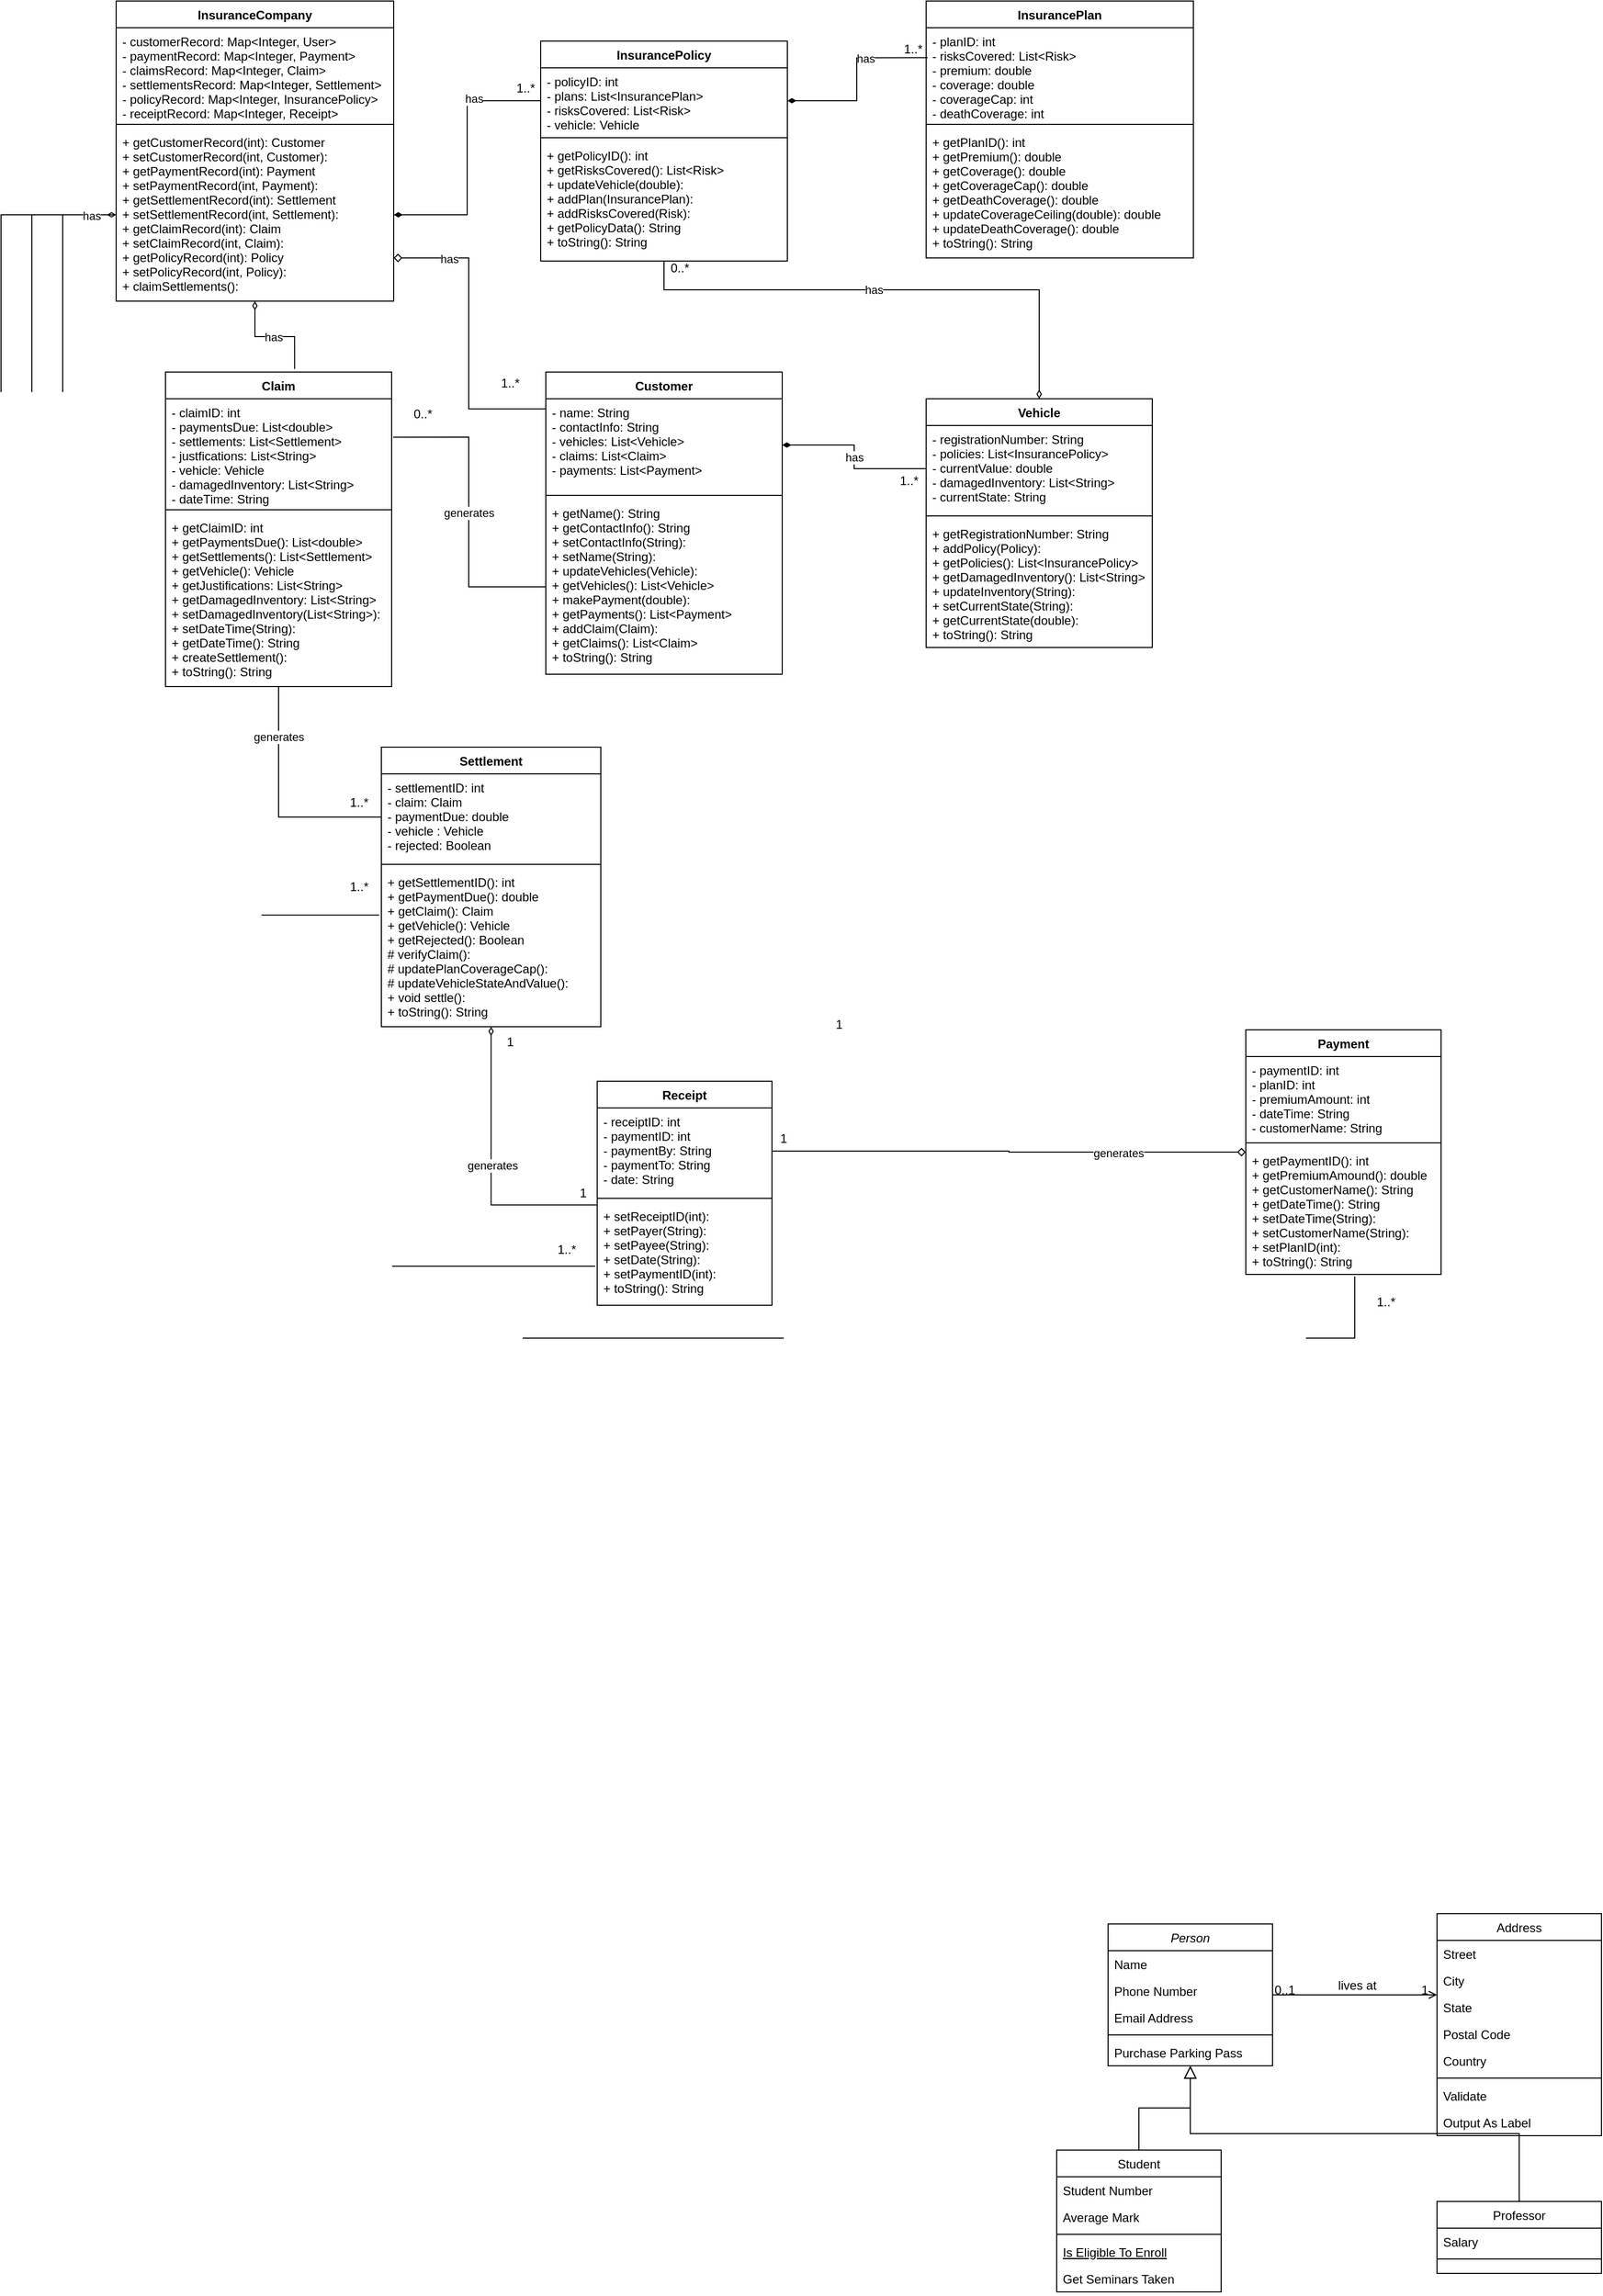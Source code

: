 <mxfile version="20.6.0" type="github">
  <diagram id="C5RBs43oDa-KdzZeNtuy" name="Page-1">
    <mxGraphModel dx="2213" dy="1673" grid="1" gridSize="10" guides="1" tooltips="1" connect="1" arrows="1" fold="1" page="1" pageScale="1" pageWidth="827" pageHeight="1169" math="0" shadow="0">
      <root>
        <mxCell id="WIyWlLk6GJQsqaUBKTNV-0" />
        <mxCell id="WIyWlLk6GJQsqaUBKTNV-1" parent="WIyWlLk6GJQsqaUBKTNV-0" />
        <mxCell id="zkfFHV4jXpPFQw0GAbJ--0" value="Person" style="swimlane;fontStyle=2;align=center;verticalAlign=top;childLayout=stackLayout;horizontal=1;startSize=26;horizontalStack=0;resizeParent=1;resizeLast=0;collapsible=1;marginBottom=0;rounded=0;shadow=0;strokeWidth=1;" parent="WIyWlLk6GJQsqaUBKTNV-1" vertex="1">
          <mxGeometry x="280" y="720" width="160" height="138" as="geometry">
            <mxRectangle x="230" y="140" width="160" height="26" as="alternateBounds" />
          </mxGeometry>
        </mxCell>
        <mxCell id="zkfFHV4jXpPFQw0GAbJ--1" value="Name" style="text;align=left;verticalAlign=top;spacingLeft=4;spacingRight=4;overflow=hidden;rotatable=0;points=[[0,0.5],[1,0.5]];portConstraint=eastwest;" parent="zkfFHV4jXpPFQw0GAbJ--0" vertex="1">
          <mxGeometry y="26" width="160" height="26" as="geometry" />
        </mxCell>
        <mxCell id="zkfFHV4jXpPFQw0GAbJ--2" value="Phone Number" style="text;align=left;verticalAlign=top;spacingLeft=4;spacingRight=4;overflow=hidden;rotatable=0;points=[[0,0.5],[1,0.5]];portConstraint=eastwest;rounded=0;shadow=0;html=0;" parent="zkfFHV4jXpPFQw0GAbJ--0" vertex="1">
          <mxGeometry y="52" width="160" height="26" as="geometry" />
        </mxCell>
        <mxCell id="zkfFHV4jXpPFQw0GAbJ--3" value="Email Address" style="text;align=left;verticalAlign=top;spacingLeft=4;spacingRight=4;overflow=hidden;rotatable=0;points=[[0,0.5],[1,0.5]];portConstraint=eastwest;rounded=0;shadow=0;html=0;" parent="zkfFHV4jXpPFQw0GAbJ--0" vertex="1">
          <mxGeometry y="78" width="160" height="26" as="geometry" />
        </mxCell>
        <mxCell id="zkfFHV4jXpPFQw0GAbJ--4" value="" style="line;html=1;strokeWidth=1;align=left;verticalAlign=middle;spacingTop=-1;spacingLeft=3;spacingRight=3;rotatable=0;labelPosition=right;points=[];portConstraint=eastwest;" parent="zkfFHV4jXpPFQw0GAbJ--0" vertex="1">
          <mxGeometry y="104" width="160" height="8" as="geometry" />
        </mxCell>
        <mxCell id="zkfFHV4jXpPFQw0GAbJ--5" value="Purchase Parking Pass" style="text;align=left;verticalAlign=top;spacingLeft=4;spacingRight=4;overflow=hidden;rotatable=0;points=[[0,0.5],[1,0.5]];portConstraint=eastwest;" parent="zkfFHV4jXpPFQw0GAbJ--0" vertex="1">
          <mxGeometry y="112" width="160" height="26" as="geometry" />
        </mxCell>
        <mxCell id="zkfFHV4jXpPFQw0GAbJ--6" value="Student" style="swimlane;fontStyle=0;align=center;verticalAlign=top;childLayout=stackLayout;horizontal=1;startSize=26;horizontalStack=0;resizeParent=1;resizeLast=0;collapsible=1;marginBottom=0;rounded=0;shadow=0;strokeWidth=1;" parent="WIyWlLk6GJQsqaUBKTNV-1" vertex="1">
          <mxGeometry x="230" y="940" width="160" height="138" as="geometry">
            <mxRectangle x="130" y="380" width="160" height="26" as="alternateBounds" />
          </mxGeometry>
        </mxCell>
        <mxCell id="zkfFHV4jXpPFQw0GAbJ--7" value="Student Number" style="text;align=left;verticalAlign=top;spacingLeft=4;spacingRight=4;overflow=hidden;rotatable=0;points=[[0,0.5],[1,0.5]];portConstraint=eastwest;" parent="zkfFHV4jXpPFQw0GAbJ--6" vertex="1">
          <mxGeometry y="26" width="160" height="26" as="geometry" />
        </mxCell>
        <mxCell id="zkfFHV4jXpPFQw0GAbJ--8" value="Average Mark" style="text;align=left;verticalAlign=top;spacingLeft=4;spacingRight=4;overflow=hidden;rotatable=0;points=[[0,0.5],[1,0.5]];portConstraint=eastwest;rounded=0;shadow=0;html=0;" parent="zkfFHV4jXpPFQw0GAbJ--6" vertex="1">
          <mxGeometry y="52" width="160" height="26" as="geometry" />
        </mxCell>
        <mxCell id="zkfFHV4jXpPFQw0GAbJ--9" value="" style="line;html=1;strokeWidth=1;align=left;verticalAlign=middle;spacingTop=-1;spacingLeft=3;spacingRight=3;rotatable=0;labelPosition=right;points=[];portConstraint=eastwest;" parent="zkfFHV4jXpPFQw0GAbJ--6" vertex="1">
          <mxGeometry y="78" width="160" height="8" as="geometry" />
        </mxCell>
        <mxCell id="zkfFHV4jXpPFQw0GAbJ--10" value="Is Eligible To Enroll" style="text;align=left;verticalAlign=top;spacingLeft=4;spacingRight=4;overflow=hidden;rotatable=0;points=[[0,0.5],[1,0.5]];portConstraint=eastwest;fontStyle=4" parent="zkfFHV4jXpPFQw0GAbJ--6" vertex="1">
          <mxGeometry y="86" width="160" height="26" as="geometry" />
        </mxCell>
        <mxCell id="zkfFHV4jXpPFQw0GAbJ--11" value="Get Seminars Taken" style="text;align=left;verticalAlign=top;spacingLeft=4;spacingRight=4;overflow=hidden;rotatable=0;points=[[0,0.5],[1,0.5]];portConstraint=eastwest;" parent="zkfFHV4jXpPFQw0GAbJ--6" vertex="1">
          <mxGeometry y="112" width="160" height="26" as="geometry" />
        </mxCell>
        <mxCell id="zkfFHV4jXpPFQw0GAbJ--12" value="" style="endArrow=block;endSize=10;endFill=0;shadow=0;strokeWidth=1;rounded=0;edgeStyle=elbowEdgeStyle;elbow=vertical;" parent="WIyWlLk6GJQsqaUBKTNV-1" source="zkfFHV4jXpPFQw0GAbJ--6" target="zkfFHV4jXpPFQw0GAbJ--0" edge="1">
          <mxGeometry width="160" relative="1" as="geometry">
            <mxPoint x="200" y="203" as="sourcePoint" />
            <mxPoint x="200" y="203" as="targetPoint" />
          </mxGeometry>
        </mxCell>
        <mxCell id="zkfFHV4jXpPFQw0GAbJ--13" value="Professor" style="swimlane;fontStyle=0;align=center;verticalAlign=top;childLayout=stackLayout;horizontal=1;startSize=26;horizontalStack=0;resizeParent=1;resizeLast=0;collapsible=1;marginBottom=0;rounded=0;shadow=0;strokeWidth=1;" parent="WIyWlLk6GJQsqaUBKTNV-1" vertex="1">
          <mxGeometry x="600" y="990" width="160" height="70" as="geometry">
            <mxRectangle x="340" y="380" width="170" height="26" as="alternateBounds" />
          </mxGeometry>
        </mxCell>
        <mxCell id="zkfFHV4jXpPFQw0GAbJ--14" value="Salary" style="text;align=left;verticalAlign=top;spacingLeft=4;spacingRight=4;overflow=hidden;rotatable=0;points=[[0,0.5],[1,0.5]];portConstraint=eastwest;" parent="zkfFHV4jXpPFQw0GAbJ--13" vertex="1">
          <mxGeometry y="26" width="160" height="26" as="geometry" />
        </mxCell>
        <mxCell id="zkfFHV4jXpPFQw0GAbJ--15" value="" style="line;html=1;strokeWidth=1;align=left;verticalAlign=middle;spacingTop=-1;spacingLeft=3;spacingRight=3;rotatable=0;labelPosition=right;points=[];portConstraint=eastwest;" parent="zkfFHV4jXpPFQw0GAbJ--13" vertex="1">
          <mxGeometry y="52" width="160" height="8" as="geometry" />
        </mxCell>
        <mxCell id="zkfFHV4jXpPFQw0GAbJ--16" value="" style="endArrow=block;endSize=10;endFill=0;shadow=0;strokeWidth=1;rounded=0;edgeStyle=elbowEdgeStyle;elbow=vertical;" parent="WIyWlLk6GJQsqaUBKTNV-1" source="zkfFHV4jXpPFQw0GAbJ--13" target="zkfFHV4jXpPFQw0GAbJ--0" edge="1">
          <mxGeometry width="160" relative="1" as="geometry">
            <mxPoint x="210" y="373" as="sourcePoint" />
            <mxPoint x="310" y="271" as="targetPoint" />
          </mxGeometry>
        </mxCell>
        <mxCell id="zkfFHV4jXpPFQw0GAbJ--17" value="Address" style="swimlane;fontStyle=0;align=center;verticalAlign=top;childLayout=stackLayout;horizontal=1;startSize=26;horizontalStack=0;resizeParent=1;resizeLast=0;collapsible=1;marginBottom=0;rounded=0;shadow=0;strokeWidth=1;" parent="WIyWlLk6GJQsqaUBKTNV-1" vertex="1">
          <mxGeometry x="600" y="710" width="160" height="216" as="geometry">
            <mxRectangle x="550" y="140" width="160" height="26" as="alternateBounds" />
          </mxGeometry>
        </mxCell>
        <mxCell id="zkfFHV4jXpPFQw0GAbJ--18" value="Street" style="text;align=left;verticalAlign=top;spacingLeft=4;spacingRight=4;overflow=hidden;rotatable=0;points=[[0,0.5],[1,0.5]];portConstraint=eastwest;" parent="zkfFHV4jXpPFQw0GAbJ--17" vertex="1">
          <mxGeometry y="26" width="160" height="26" as="geometry" />
        </mxCell>
        <mxCell id="zkfFHV4jXpPFQw0GAbJ--19" value="City" style="text;align=left;verticalAlign=top;spacingLeft=4;spacingRight=4;overflow=hidden;rotatable=0;points=[[0,0.5],[1,0.5]];portConstraint=eastwest;rounded=0;shadow=0;html=0;" parent="zkfFHV4jXpPFQw0GAbJ--17" vertex="1">
          <mxGeometry y="52" width="160" height="26" as="geometry" />
        </mxCell>
        <mxCell id="zkfFHV4jXpPFQw0GAbJ--20" value="State" style="text;align=left;verticalAlign=top;spacingLeft=4;spacingRight=4;overflow=hidden;rotatable=0;points=[[0,0.5],[1,0.5]];portConstraint=eastwest;rounded=0;shadow=0;html=0;" parent="zkfFHV4jXpPFQw0GAbJ--17" vertex="1">
          <mxGeometry y="78" width="160" height="26" as="geometry" />
        </mxCell>
        <mxCell id="zkfFHV4jXpPFQw0GAbJ--21" value="Postal Code" style="text;align=left;verticalAlign=top;spacingLeft=4;spacingRight=4;overflow=hidden;rotatable=0;points=[[0,0.5],[1,0.5]];portConstraint=eastwest;rounded=0;shadow=0;html=0;" parent="zkfFHV4jXpPFQw0GAbJ--17" vertex="1">
          <mxGeometry y="104" width="160" height="26" as="geometry" />
        </mxCell>
        <mxCell id="zkfFHV4jXpPFQw0GAbJ--22" value="Country" style="text;align=left;verticalAlign=top;spacingLeft=4;spacingRight=4;overflow=hidden;rotatable=0;points=[[0,0.5],[1,0.5]];portConstraint=eastwest;rounded=0;shadow=0;html=0;" parent="zkfFHV4jXpPFQw0GAbJ--17" vertex="1">
          <mxGeometry y="130" width="160" height="26" as="geometry" />
        </mxCell>
        <mxCell id="zkfFHV4jXpPFQw0GAbJ--23" value="" style="line;html=1;strokeWidth=1;align=left;verticalAlign=middle;spacingTop=-1;spacingLeft=3;spacingRight=3;rotatable=0;labelPosition=right;points=[];portConstraint=eastwest;" parent="zkfFHV4jXpPFQw0GAbJ--17" vertex="1">
          <mxGeometry y="156" width="160" height="8" as="geometry" />
        </mxCell>
        <mxCell id="zkfFHV4jXpPFQw0GAbJ--24" value="Validate" style="text;align=left;verticalAlign=top;spacingLeft=4;spacingRight=4;overflow=hidden;rotatable=0;points=[[0,0.5],[1,0.5]];portConstraint=eastwest;" parent="zkfFHV4jXpPFQw0GAbJ--17" vertex="1">
          <mxGeometry y="164" width="160" height="26" as="geometry" />
        </mxCell>
        <mxCell id="zkfFHV4jXpPFQw0GAbJ--25" value="Output As Label" style="text;align=left;verticalAlign=top;spacingLeft=4;spacingRight=4;overflow=hidden;rotatable=0;points=[[0,0.5],[1,0.5]];portConstraint=eastwest;" parent="zkfFHV4jXpPFQw0GAbJ--17" vertex="1">
          <mxGeometry y="190" width="160" height="26" as="geometry" />
        </mxCell>
        <mxCell id="zkfFHV4jXpPFQw0GAbJ--26" value="" style="endArrow=open;shadow=0;strokeWidth=1;rounded=0;endFill=1;edgeStyle=elbowEdgeStyle;elbow=vertical;" parent="WIyWlLk6GJQsqaUBKTNV-1" source="zkfFHV4jXpPFQw0GAbJ--0" target="zkfFHV4jXpPFQw0GAbJ--17" edge="1">
          <mxGeometry x="0.5" y="41" relative="1" as="geometry">
            <mxPoint x="380" y="192" as="sourcePoint" />
            <mxPoint x="540" y="192" as="targetPoint" />
            <mxPoint x="-40" y="32" as="offset" />
          </mxGeometry>
        </mxCell>
        <mxCell id="zkfFHV4jXpPFQw0GAbJ--27" value="0..1" style="resizable=0;align=left;verticalAlign=bottom;labelBackgroundColor=none;fontSize=12;" parent="zkfFHV4jXpPFQw0GAbJ--26" connectable="0" vertex="1">
          <mxGeometry x="-1" relative="1" as="geometry">
            <mxPoint y="4" as="offset" />
          </mxGeometry>
        </mxCell>
        <mxCell id="zkfFHV4jXpPFQw0GAbJ--28" value="1" style="resizable=0;align=right;verticalAlign=bottom;labelBackgroundColor=none;fontSize=12;" parent="zkfFHV4jXpPFQw0GAbJ--26" connectable="0" vertex="1">
          <mxGeometry x="1" relative="1" as="geometry">
            <mxPoint x="-7" y="4" as="offset" />
          </mxGeometry>
        </mxCell>
        <mxCell id="zkfFHV4jXpPFQw0GAbJ--29" value="lives at" style="text;html=1;resizable=0;points=[];;align=center;verticalAlign=middle;labelBackgroundColor=none;rounded=0;shadow=0;strokeWidth=1;fontSize=12;" parent="zkfFHV4jXpPFQw0GAbJ--26" vertex="1" connectable="0">
          <mxGeometry x="0.5" y="49" relative="1" as="geometry">
            <mxPoint x="-38" y="40" as="offset" />
          </mxGeometry>
        </mxCell>
        <mxCell id="xb9jFqV9OKnzRcWdRGj2-71" value="Customer" style="swimlane;fontStyle=1;align=center;verticalAlign=top;childLayout=stackLayout;horizontal=1;startSize=26;horizontalStack=0;resizeParent=1;resizeParentMax=0;resizeLast=0;collapsible=1;marginBottom=0;" vertex="1" parent="WIyWlLk6GJQsqaUBKTNV-1">
          <mxGeometry x="-267" y="-790" width="230" height="294" as="geometry" />
        </mxCell>
        <mxCell id="xb9jFqV9OKnzRcWdRGj2-72" value="- name: String&#xa;- contactInfo: String&#xa;- vehicles: List&lt;Vehicle&gt;&#xa;- claims: List&lt;Claim&gt;&#xa;- payments: List&lt;Payment&gt;" style="text;strokeColor=none;fillColor=none;align=left;verticalAlign=top;spacingLeft=4;spacingRight=4;overflow=hidden;rotatable=0;points=[[0,0.5],[1,0.5]];portConstraint=eastwest;" vertex="1" parent="xb9jFqV9OKnzRcWdRGj2-71">
          <mxGeometry y="26" width="230" height="90" as="geometry" />
        </mxCell>
        <mxCell id="xb9jFqV9OKnzRcWdRGj2-73" value="" style="line;strokeWidth=1;fillColor=none;align=left;verticalAlign=middle;spacingTop=-1;spacingLeft=3;spacingRight=3;rotatable=0;labelPosition=right;points=[];portConstraint=eastwest;strokeColor=inherit;" vertex="1" parent="xb9jFqV9OKnzRcWdRGj2-71">
          <mxGeometry y="116" width="230" height="8" as="geometry" />
        </mxCell>
        <mxCell id="xb9jFqV9OKnzRcWdRGj2-74" value="+ getName(): String&#xa;+ getContactInfo(): String&#xa;+ setContactInfo(String):&#xa;+ setName(String):&#xa;+ updateVehicles(Vehicle): &#xa;+ getVehicles(): List&lt;Vehicle&gt;&#xa;+ makePayment(double):&#xa;+ getPayments(): List&lt;Payment&gt;&#xa;+ addClaim(Claim):&#xa;+ getClaims(): List&lt;Claim&gt; &#xa;+ toString(): String" style="text;strokeColor=none;fillColor=none;align=left;verticalAlign=top;spacingLeft=4;spacingRight=4;overflow=hidden;rotatable=0;points=[[0,0.5],[1,0.5]];portConstraint=eastwest;" vertex="1" parent="xb9jFqV9OKnzRcWdRGj2-71">
          <mxGeometry y="124" width="230" height="170" as="geometry" />
        </mxCell>
        <mxCell id="xb9jFqV9OKnzRcWdRGj2-75" value="Vehicle" style="swimlane;fontStyle=1;align=center;verticalAlign=top;childLayout=stackLayout;horizontal=1;startSize=26;horizontalStack=0;resizeParent=1;resizeParentMax=0;resizeLast=0;collapsible=1;marginBottom=0;" vertex="1" parent="WIyWlLk6GJQsqaUBKTNV-1">
          <mxGeometry x="103" y="-764" width="220" height="242" as="geometry" />
        </mxCell>
        <mxCell id="xb9jFqV9OKnzRcWdRGj2-76" value="- registrationNumber: String&#xa;- policies: List&lt;InsurancePolicy&gt;&#xa;- currentValue: double&#xa;- damagedInventory: List&lt;String&gt;&#xa;- currentState: String" style="text;strokeColor=none;fillColor=none;align=left;verticalAlign=top;spacingLeft=4;spacingRight=4;overflow=hidden;rotatable=0;points=[[0,0.5],[1,0.5]];portConstraint=eastwest;" vertex="1" parent="xb9jFqV9OKnzRcWdRGj2-75">
          <mxGeometry y="26" width="220" height="84" as="geometry" />
        </mxCell>
        <mxCell id="xb9jFqV9OKnzRcWdRGj2-77" value="" style="line;strokeWidth=1;fillColor=none;align=left;verticalAlign=middle;spacingTop=-1;spacingLeft=3;spacingRight=3;rotatable=0;labelPosition=right;points=[];portConstraint=eastwest;strokeColor=inherit;" vertex="1" parent="xb9jFqV9OKnzRcWdRGj2-75">
          <mxGeometry y="110" width="220" height="8" as="geometry" />
        </mxCell>
        <mxCell id="xb9jFqV9OKnzRcWdRGj2-78" value="+ getRegistrationNumber: String&#xa;+ addPolicy(Policy): &#xa;+ getPolicies(): List&lt;InsurancePolicy&gt;&#xa;+ getDamagedInventory(): List&lt;String&gt;&#xa;+ updateInventory(String):&#xa;+ setCurrentState(String):&#xa;+ getCurrentState(double):&#xa;+ toString(): String" style="text;strokeColor=none;fillColor=none;align=left;verticalAlign=top;spacingLeft=4;spacingRight=4;overflow=hidden;rotatable=0;points=[[0,0.5],[1,0.5]];portConstraint=eastwest;" vertex="1" parent="xb9jFqV9OKnzRcWdRGj2-75">
          <mxGeometry y="118" width="220" height="124" as="geometry" />
        </mxCell>
        <mxCell id="xb9jFqV9OKnzRcWdRGj2-79" style="edgeStyle=orthogonalEdgeStyle;rounded=0;orthogonalLoop=1;jettySize=auto;html=1;endArrow=diamondThin;endFill=0;horizontal=0;startArrow=none;startFill=0;" edge="1" parent="WIyWlLk6GJQsqaUBKTNV-1" source="xb9jFqV9OKnzRcWdRGj2-81" target="xb9jFqV9OKnzRcWdRGj2-75">
          <mxGeometry relative="1" as="geometry">
            <Array as="points">
              <mxPoint x="-152" y="-870" />
              <mxPoint x="213" y="-870" />
            </Array>
          </mxGeometry>
        </mxCell>
        <mxCell id="xb9jFqV9OKnzRcWdRGj2-80" value="has" style="edgeLabel;html=1;align=center;verticalAlign=middle;resizable=0;points=[];" vertex="1" connectable="0" parent="xb9jFqV9OKnzRcWdRGj2-79">
          <mxGeometry x="-0.071" relative="1" as="geometry">
            <mxPoint as="offset" />
          </mxGeometry>
        </mxCell>
        <mxCell id="xb9jFqV9OKnzRcWdRGj2-81" value="InsurancePolicy" style="swimlane;fontStyle=1;align=center;verticalAlign=top;childLayout=stackLayout;horizontal=1;startSize=26;horizontalStack=0;resizeParent=1;resizeParentMax=0;resizeLast=0;collapsible=1;marginBottom=0;" vertex="1" parent="WIyWlLk6GJQsqaUBKTNV-1">
          <mxGeometry x="-272" y="-1112" width="240" height="214" as="geometry" />
        </mxCell>
        <mxCell id="xb9jFqV9OKnzRcWdRGj2-82" value="- policyID: int&#xa;- plans: List&lt;InsurancePlan&gt;&#xa;- risksCovered: List&lt;Risk&gt;&#xa;- vehicle: Vehicle" style="text;strokeColor=none;fillColor=none;align=left;verticalAlign=top;spacingLeft=4;spacingRight=4;overflow=hidden;rotatable=0;points=[[0,0.5],[1,0.5]];portConstraint=eastwest;" vertex="1" parent="xb9jFqV9OKnzRcWdRGj2-81">
          <mxGeometry y="26" width="240" height="64" as="geometry" />
        </mxCell>
        <mxCell id="xb9jFqV9OKnzRcWdRGj2-83" value="" style="line;strokeWidth=1;fillColor=none;align=left;verticalAlign=middle;spacingTop=-1;spacingLeft=3;spacingRight=3;rotatable=0;labelPosition=right;points=[];portConstraint=eastwest;strokeColor=inherit;" vertex="1" parent="xb9jFqV9OKnzRcWdRGj2-81">
          <mxGeometry y="90" width="240" height="8" as="geometry" />
        </mxCell>
        <mxCell id="xb9jFqV9OKnzRcWdRGj2-84" value="+ getPolicyID(): int&#xa;+ getRisksCovered(): List&lt;Risk&gt;&#xa;+ updateVehicle(double):&#xa;+ addPlan(InsurancePlan):&#xa;+ addRisksCovered(Risk):&#xa;+ getPolicyData(): String&#xa;+ toString(): String" style="text;strokeColor=none;fillColor=none;align=left;verticalAlign=top;spacingLeft=4;spacingRight=4;overflow=hidden;rotatable=0;points=[[0,0.5],[1,0.5]];portConstraint=eastwest;" vertex="1" parent="xb9jFqV9OKnzRcWdRGj2-81">
          <mxGeometry y="98" width="240" height="116" as="geometry" />
        </mxCell>
        <mxCell id="xb9jFqV9OKnzRcWdRGj2-85" value="Receipt" style="swimlane;fontStyle=1;align=center;verticalAlign=top;childLayout=stackLayout;horizontal=1;startSize=26;horizontalStack=0;resizeParent=1;resizeParentMax=0;resizeLast=0;collapsible=1;marginBottom=0;" vertex="1" parent="WIyWlLk6GJQsqaUBKTNV-1">
          <mxGeometry x="-217" y="-100" width="170" height="218" as="geometry" />
        </mxCell>
        <mxCell id="xb9jFqV9OKnzRcWdRGj2-86" value="- receiptID: int&#xa;- paymentID: int&#xa;- paymentBy: String&#xa;- paymentTo: String&#xa;- date: String" style="text;strokeColor=none;fillColor=none;align=left;verticalAlign=top;spacingLeft=4;spacingRight=4;overflow=hidden;rotatable=0;points=[[0,0.5],[1,0.5]];portConstraint=eastwest;" vertex="1" parent="xb9jFqV9OKnzRcWdRGj2-85">
          <mxGeometry y="26" width="170" height="84" as="geometry" />
        </mxCell>
        <mxCell id="xb9jFqV9OKnzRcWdRGj2-87" value="" style="line;strokeWidth=1;fillColor=none;align=left;verticalAlign=middle;spacingTop=-1;spacingLeft=3;spacingRight=3;rotatable=0;labelPosition=right;points=[];portConstraint=eastwest;strokeColor=inherit;" vertex="1" parent="xb9jFqV9OKnzRcWdRGj2-85">
          <mxGeometry y="110" width="170" height="8" as="geometry" />
        </mxCell>
        <mxCell id="xb9jFqV9OKnzRcWdRGj2-88" value="+ setReceiptID(int):&#xa;+ setPayer(String):&#xa;+ setPayee(String):&#xa;+ setDate(String):&#xa;+ setPaymentID(int):&#xa;+ toString(): String" style="text;strokeColor=none;fillColor=none;align=left;verticalAlign=top;spacingLeft=4;spacingRight=4;overflow=hidden;rotatable=0;points=[[0,0.5],[1,0.5]];portConstraint=eastwest;" vertex="1" parent="xb9jFqV9OKnzRcWdRGj2-85">
          <mxGeometry y="118" width="170" height="100" as="geometry" />
        </mxCell>
        <mxCell id="xb9jFqV9OKnzRcWdRGj2-89" style="edgeStyle=orthogonalEdgeStyle;rounded=0;orthogonalLoop=1;jettySize=auto;html=1;entryX=0;entryY=0.5;entryDx=0;entryDy=0;endArrow=none;endFill=0;" edge="1" parent="WIyWlLk6GJQsqaUBKTNV-1" source="xb9jFqV9OKnzRcWdRGj2-91" target="xb9jFqV9OKnzRcWdRGj2-98">
          <mxGeometry relative="1" as="geometry" />
        </mxCell>
        <mxCell id="xb9jFqV9OKnzRcWdRGj2-90" value="generates" style="edgeLabel;html=1;align=center;verticalAlign=middle;resizable=0;points=[];" vertex="1" connectable="0" parent="xb9jFqV9OKnzRcWdRGj2-89">
          <mxGeometry x="-0.571" relative="1" as="geometry">
            <mxPoint as="offset" />
          </mxGeometry>
        </mxCell>
        <mxCell id="xb9jFqV9OKnzRcWdRGj2-91" value="Claim" style="swimlane;fontStyle=1;align=center;verticalAlign=top;childLayout=stackLayout;horizontal=1;startSize=26;horizontalStack=0;resizeParent=1;resizeParentMax=0;resizeLast=0;collapsible=1;marginBottom=0;" vertex="1" parent="WIyWlLk6GJQsqaUBKTNV-1">
          <mxGeometry x="-637" y="-790" width="220" height="306" as="geometry" />
        </mxCell>
        <mxCell id="xb9jFqV9OKnzRcWdRGj2-92" value="- claimID: int&#xa;- paymentsDue: List&lt;double&gt;&#xa;- settlements: List&lt;Settlement&gt;&#xa;- justfications: List&lt;String&gt;&#xa;- vehicle: Vehicle&#xa;- damagedInventory: List&lt;String&gt;&#xa;- dateTime: String" style="text;strokeColor=none;fillColor=none;align=left;verticalAlign=top;spacingLeft=4;spacingRight=4;overflow=hidden;rotatable=0;points=[[0,0.5],[1,0.5]];portConstraint=eastwest;" vertex="1" parent="xb9jFqV9OKnzRcWdRGj2-91">
          <mxGeometry y="26" width="220" height="104" as="geometry" />
        </mxCell>
        <mxCell id="xb9jFqV9OKnzRcWdRGj2-93" value="" style="line;strokeWidth=1;fillColor=none;align=left;verticalAlign=middle;spacingTop=-1;spacingLeft=3;spacingRight=3;rotatable=0;labelPosition=right;points=[];portConstraint=eastwest;strokeColor=inherit;" vertex="1" parent="xb9jFqV9OKnzRcWdRGj2-91">
          <mxGeometry y="130" width="220" height="8" as="geometry" />
        </mxCell>
        <mxCell id="xb9jFqV9OKnzRcWdRGj2-94" value="+ getClaimID: int&#xa;+ getPaymentsDue(): List&lt;double&gt;&#xa;+ getSettlements(): List&lt;Settlement&gt;&#xa;+ getVehicle(): Vehicle&#xa;+ getJustifications: List&lt;String&gt;&#xa;+ getDamagedInventory: List&lt;String&gt;&#xa;+ setDamagedInventory(List&lt;String&gt;):&#xa;+ setDateTime(String):&#xa;+ getDateTime(): String&#xa;+ createSettlement():&#xa;+ toString(): String" style="text;strokeColor=none;fillColor=none;align=left;verticalAlign=top;spacingLeft=4;spacingRight=4;overflow=hidden;rotatable=0;points=[[0,0.5],[1,0.5]];portConstraint=eastwest;" vertex="1" parent="xb9jFqV9OKnzRcWdRGj2-91">
          <mxGeometry y="138" width="220" height="168" as="geometry" />
        </mxCell>
        <mxCell id="xb9jFqV9OKnzRcWdRGj2-95" style="edgeStyle=orthogonalEdgeStyle;rounded=0;orthogonalLoop=1;jettySize=auto;html=1;entryX=-0.003;entryY=0.024;entryDx=0;entryDy=0;entryPerimeter=0;endArrow=none;endFill=0;startArrow=diamondThin;startFill=0;" edge="1" parent="WIyWlLk6GJQsqaUBKTNV-1" source="xb9jFqV9OKnzRcWdRGj2-97" target="xb9jFqV9OKnzRcWdRGj2-88">
          <mxGeometry relative="1" as="geometry" />
        </mxCell>
        <mxCell id="xb9jFqV9OKnzRcWdRGj2-96" value="generates" style="edgeLabel;html=1;align=center;verticalAlign=middle;resizable=0;points=[];" vertex="1" connectable="0" parent="xb9jFqV9OKnzRcWdRGj2-95">
          <mxGeometry x="-0.027" y="1" relative="1" as="geometry">
            <mxPoint as="offset" />
          </mxGeometry>
        </mxCell>
        <mxCell id="xb9jFqV9OKnzRcWdRGj2-97" value="Settlement" style="swimlane;fontStyle=1;align=center;verticalAlign=top;childLayout=stackLayout;horizontal=1;startSize=26;horizontalStack=0;resizeParent=1;resizeParentMax=0;resizeLast=0;collapsible=1;marginBottom=0;" vertex="1" parent="WIyWlLk6GJQsqaUBKTNV-1">
          <mxGeometry x="-427" y="-425" width="213.5" height="272" as="geometry" />
        </mxCell>
        <mxCell id="xb9jFqV9OKnzRcWdRGj2-98" value="- settlementID: int&#xa;- claim: Claim&#xa;- paymentDue: double&#xa;- vehicle : Vehicle&#xa;- rejected: Boolean" style="text;strokeColor=none;fillColor=none;align=left;verticalAlign=top;spacingLeft=4;spacingRight=4;overflow=hidden;rotatable=0;points=[[0,0.5],[1,0.5]];portConstraint=eastwest;" vertex="1" parent="xb9jFqV9OKnzRcWdRGj2-97">
          <mxGeometry y="26" width="213.5" height="84" as="geometry" />
        </mxCell>
        <mxCell id="xb9jFqV9OKnzRcWdRGj2-99" value="" style="line;strokeWidth=1;fillColor=none;align=left;verticalAlign=middle;spacingTop=-1;spacingLeft=3;spacingRight=3;rotatable=0;labelPosition=right;points=[];portConstraint=eastwest;strokeColor=inherit;" vertex="1" parent="xb9jFqV9OKnzRcWdRGj2-97">
          <mxGeometry y="110" width="213.5" height="8" as="geometry" />
        </mxCell>
        <mxCell id="xb9jFqV9OKnzRcWdRGj2-100" value="+ getSettlementID(): int&#xa;+ getPaymentDue(): double&#xa;+ getClaim(): Claim&#xa;+ getVehicle(): Vehicle&#xa;+ getRejected(): Boolean&#xa;# verifyClaim():&#xa;# updatePlanCoverageCap():&#xa;# updateVehicleStateAndValue():&#xa;+ void settle():&#xa;+ toString(): String" style="text;strokeColor=none;fillColor=none;align=left;verticalAlign=top;spacingLeft=4;spacingRight=4;overflow=hidden;rotatable=0;points=[[0,0.5],[1,0.5]];portConstraint=eastwest;" vertex="1" parent="xb9jFqV9OKnzRcWdRGj2-97">
          <mxGeometry y="118" width="213.5" height="154" as="geometry" />
        </mxCell>
        <mxCell id="xb9jFqV9OKnzRcWdRGj2-101" value="InsurancePlan" style="swimlane;fontStyle=1;align=center;verticalAlign=top;childLayout=stackLayout;horizontal=1;startSize=26;horizontalStack=0;resizeParent=1;resizeParentMax=0;resizeLast=0;collapsible=1;marginBottom=0;" vertex="1" parent="WIyWlLk6GJQsqaUBKTNV-1">
          <mxGeometry x="103" y="-1151" width="260" height="250" as="geometry" />
        </mxCell>
        <mxCell id="xb9jFqV9OKnzRcWdRGj2-102" value="- planID: int&#xa;- risksCovered: List&lt;Risk&gt;&#xa;- premium: double&#xa;- coverage: double&#xa;- coverageCap: int&#xa;- deathCoverage: int" style="text;strokeColor=none;fillColor=none;align=left;verticalAlign=top;spacingLeft=4;spacingRight=4;overflow=hidden;rotatable=0;points=[[0,0.5],[1,0.5]];portConstraint=eastwest;" vertex="1" parent="xb9jFqV9OKnzRcWdRGj2-101">
          <mxGeometry y="26" width="260" height="90" as="geometry" />
        </mxCell>
        <mxCell id="xb9jFqV9OKnzRcWdRGj2-103" value="" style="line;strokeWidth=1;fillColor=none;align=left;verticalAlign=middle;spacingTop=-1;spacingLeft=3;spacingRight=3;rotatable=0;labelPosition=right;points=[];portConstraint=eastwest;strokeColor=inherit;" vertex="1" parent="xb9jFqV9OKnzRcWdRGj2-101">
          <mxGeometry y="116" width="260" height="8" as="geometry" />
        </mxCell>
        <mxCell id="xb9jFqV9OKnzRcWdRGj2-104" value="+ getPlanID(): int&#xa;+ getPremium(): double&#xa;+ getCoverage(): double&#xa;+ getCoverageCap(): double&#xa;+ getDeathCoverage(): double&#xa;+ updateCoverageCeiling(double): double&#xa;+ updateDeathCoverage(): double&#xa;+ toString(): String " style="text;strokeColor=none;fillColor=none;align=left;verticalAlign=top;spacingLeft=4;spacingRight=4;overflow=hidden;rotatable=0;points=[[0,0.5],[1,0.5]];portConstraint=eastwest;" vertex="1" parent="xb9jFqV9OKnzRcWdRGj2-101">
          <mxGeometry y="124" width="260" height="126" as="geometry" />
        </mxCell>
        <mxCell id="xb9jFqV9OKnzRcWdRGj2-105" value="has" style="edgeStyle=orthogonalEdgeStyle;rounded=0;orthogonalLoop=1;jettySize=auto;html=1;entryX=0.571;entryY=-0.01;entryDx=0;entryDy=0;entryPerimeter=0;endArrow=none;endFill=0;startArrow=diamondThin;startFill=0;" edge="1" parent="WIyWlLk6GJQsqaUBKTNV-1" source="xb9jFqV9OKnzRcWdRGj2-106" target="xb9jFqV9OKnzRcWdRGj2-91">
          <mxGeometry relative="1" as="geometry" />
        </mxCell>
        <mxCell id="xb9jFqV9OKnzRcWdRGj2-106" value="InsuranceCompany" style="swimlane;fontStyle=1;align=center;verticalAlign=top;childLayout=stackLayout;horizontal=1;startSize=26;horizontalStack=0;resizeParent=1;resizeParentMax=0;resizeLast=0;collapsible=1;marginBottom=0;" vertex="1" parent="WIyWlLk6GJQsqaUBKTNV-1">
          <mxGeometry x="-685" y="-1151" width="270" height="292" as="geometry" />
        </mxCell>
        <mxCell id="xb9jFqV9OKnzRcWdRGj2-107" value="- customerRecord: Map&lt;Integer, User&gt;&#xa;- paymentRecord: Map&lt;Integer, Payment&gt;&#xa;- claimsRecord: Map&lt;Integer, Claim&gt;&#xa;- settlementsRecord: Map&lt;Integer, Settlement&gt;&#xa;- policyRecord: Map&lt;Integer, InsurancePolicy&gt;&#xa;- receiptRecord: Map&lt;Integer, Receipt&gt;" style="text;strokeColor=none;fillColor=none;align=left;verticalAlign=top;spacingLeft=4;spacingRight=4;overflow=hidden;rotatable=0;points=[[0,0.5],[1,0.5]];portConstraint=eastwest;" vertex="1" parent="xb9jFqV9OKnzRcWdRGj2-106">
          <mxGeometry y="26" width="270" height="90" as="geometry" />
        </mxCell>
        <mxCell id="xb9jFqV9OKnzRcWdRGj2-108" value="" style="line;strokeWidth=1;fillColor=none;align=left;verticalAlign=middle;spacingTop=-1;spacingLeft=3;spacingRight=3;rotatable=0;labelPosition=right;points=[];portConstraint=eastwest;strokeColor=inherit;" vertex="1" parent="xb9jFqV9OKnzRcWdRGj2-106">
          <mxGeometry y="116" width="270" height="8" as="geometry" />
        </mxCell>
        <mxCell id="xb9jFqV9OKnzRcWdRGj2-109" value="+ getCustomerRecord(int): Customer&#xa;+ setCustomerRecord(int, Customer):&#xa;+ getPaymentRecord(int): Payment&#xa;+ setPaymentRecord(int, Payment):&#xa;+ getSettlementRecord(int): Settlement&#xa;+ setSettlementRecord(int, Settlement):&#xa;+ getClaimRecord(int): Claim&#xa;+ setClaimRecord(int, Claim):&#xa;+ getPolicyRecord(int): Policy&#xa;+ setPolicyRecord(int, Policy):&#xa;+ claimSettlements():&#xa;" style="text;strokeColor=none;fillColor=none;align=left;verticalAlign=top;spacingLeft=4;spacingRight=4;overflow=hidden;rotatable=0;points=[[0,0.5],[1,0.5]];portConstraint=eastwest;" vertex="1" parent="xb9jFqV9OKnzRcWdRGj2-106">
          <mxGeometry y="124" width="270" height="168" as="geometry" />
        </mxCell>
        <mxCell id="xb9jFqV9OKnzRcWdRGj2-110" style="edgeStyle=orthogonalEdgeStyle;rounded=0;orthogonalLoop=1;jettySize=auto;html=1;entryX=1;entryY=0.5;entryDx=0;entryDy=0;endArrow=none;endFill=0;startArrow=diamond;startFill=0;" edge="1" parent="WIyWlLk6GJQsqaUBKTNV-1" source="xb9jFqV9OKnzRcWdRGj2-112" target="xb9jFqV9OKnzRcWdRGj2-86">
          <mxGeometry relative="1" as="geometry" />
        </mxCell>
        <mxCell id="xb9jFqV9OKnzRcWdRGj2-111" value="generates" style="edgeLabel;html=1;align=center;verticalAlign=middle;resizable=0;points=[];" vertex="1" connectable="0" parent="xb9jFqV9OKnzRcWdRGj2-110">
          <mxGeometry x="-0.46" y="1" relative="1" as="geometry">
            <mxPoint as="offset" />
          </mxGeometry>
        </mxCell>
        <mxCell id="xb9jFqV9OKnzRcWdRGj2-112" value="Payment" style="swimlane;fontStyle=1;align=center;verticalAlign=top;childLayout=stackLayout;horizontal=1;startSize=26;horizontalStack=0;resizeParent=1;resizeParentMax=0;resizeLast=0;collapsible=1;marginBottom=0;" vertex="1" parent="WIyWlLk6GJQsqaUBKTNV-1">
          <mxGeometry x="414" y="-150" width="190" height="238" as="geometry" />
        </mxCell>
        <mxCell id="xb9jFqV9OKnzRcWdRGj2-113" value="- paymentID: int&#xa;- planID: int&#xa;- premiumAmount: int&#xa;- dateTime: String&#xa;- customerName: String&#xa;" style="text;strokeColor=none;fillColor=none;align=left;verticalAlign=top;spacingLeft=4;spacingRight=4;overflow=hidden;rotatable=0;points=[[0,0.5],[1,0.5]];portConstraint=eastwest;" vertex="1" parent="xb9jFqV9OKnzRcWdRGj2-112">
          <mxGeometry y="26" width="190" height="80" as="geometry" />
        </mxCell>
        <mxCell id="xb9jFqV9OKnzRcWdRGj2-114" value="" style="line;strokeWidth=1;fillColor=none;align=left;verticalAlign=middle;spacingTop=-1;spacingLeft=3;spacingRight=3;rotatable=0;labelPosition=right;points=[];portConstraint=eastwest;strokeColor=inherit;" vertex="1" parent="xb9jFqV9OKnzRcWdRGj2-112">
          <mxGeometry y="106" width="190" height="8" as="geometry" />
        </mxCell>
        <mxCell id="xb9jFqV9OKnzRcWdRGj2-115" value="+ getPaymentID(): int&#xa;+ getPremiumAmound(): double&#xa;+ getCustomerName(): String&#xa;+ getDateTime(): String&#xa;+ setDateTime(String):&#xa;+ setCustomerName(String):&#xa;+ setPlanID(int): &#xa;+ toString(): String" style="text;strokeColor=none;fillColor=none;align=left;verticalAlign=top;spacingLeft=4;spacingRight=4;overflow=hidden;rotatable=0;points=[[0,0.5],[1,0.5]];portConstraint=eastwest;" vertex="1" parent="xb9jFqV9OKnzRcWdRGj2-112">
          <mxGeometry y="114" width="190" height="124" as="geometry" />
        </mxCell>
        <mxCell id="xb9jFqV9OKnzRcWdRGj2-116" value="has" style="edgeStyle=orthogonalEdgeStyle;rounded=0;orthogonalLoop=1;jettySize=auto;html=1;exitX=1;exitY=0.5;exitDx=0;exitDy=0;endArrow=none;endFill=0;startArrow=diamondThin;startFill=1;" edge="1" parent="WIyWlLk6GJQsqaUBKTNV-1" source="xb9jFqV9OKnzRcWdRGj2-72" target="xb9jFqV9OKnzRcWdRGj2-76">
          <mxGeometry relative="1" as="geometry">
            <Array as="points">
              <mxPoint x="33" y="-719" />
              <mxPoint x="33" y="-696" />
            </Array>
          </mxGeometry>
        </mxCell>
        <mxCell id="xb9jFqV9OKnzRcWdRGj2-117" value="generates" style="edgeStyle=orthogonalEdgeStyle;rounded=0;orthogonalLoop=1;jettySize=auto;html=1;entryX=1.007;entryY=0.359;entryDx=0;entryDy=0;entryPerimeter=0;endArrow=none;endFill=0;" edge="1" parent="WIyWlLk6GJQsqaUBKTNV-1" source="xb9jFqV9OKnzRcWdRGj2-74" target="xb9jFqV9OKnzRcWdRGj2-92">
          <mxGeometry relative="1" as="geometry" />
        </mxCell>
        <mxCell id="xb9jFqV9OKnzRcWdRGj2-118" style="edgeStyle=orthogonalEdgeStyle;rounded=0;orthogonalLoop=1;jettySize=auto;html=1;exitX=1;exitY=0.5;exitDx=0;exitDy=0;entryX=0.006;entryY=0.324;entryDx=0;entryDy=0;entryPerimeter=0;endArrow=none;endFill=0;startArrow=diamondThin;startFill=1;" edge="1" parent="WIyWlLk6GJQsqaUBKTNV-1" source="xb9jFqV9OKnzRcWdRGj2-82" target="xb9jFqV9OKnzRcWdRGj2-102">
          <mxGeometry relative="1" as="geometry" />
        </mxCell>
        <mxCell id="xb9jFqV9OKnzRcWdRGj2-119" value="has" style="edgeLabel;html=1;align=center;verticalAlign=middle;resizable=0;points=[];" vertex="1" connectable="0" parent="xb9jFqV9OKnzRcWdRGj2-118">
          <mxGeometry x="0.318" y="-1" relative="1" as="geometry">
            <mxPoint as="offset" />
          </mxGeometry>
        </mxCell>
        <mxCell id="xb9jFqV9OKnzRcWdRGj2-120" style="edgeStyle=orthogonalEdgeStyle;rounded=0;orthogonalLoop=1;jettySize=auto;html=1;exitX=1;exitY=0.5;exitDx=0;exitDy=0;entryX=0;entryY=0.5;entryDx=0;entryDy=0;endArrow=none;endFill=0;startArrow=diamondThin;startFill=1;" edge="1" parent="WIyWlLk6GJQsqaUBKTNV-1" source="xb9jFqV9OKnzRcWdRGj2-109" target="xb9jFqV9OKnzRcWdRGj2-82">
          <mxGeometry relative="1" as="geometry" />
        </mxCell>
        <mxCell id="xb9jFqV9OKnzRcWdRGj2-121" value="has" style="edgeLabel;html=1;align=center;verticalAlign=middle;resizable=0;points=[];" vertex="1" connectable="0" parent="xb9jFqV9OKnzRcWdRGj2-120">
          <mxGeometry x="0.478" y="2" relative="1" as="geometry">
            <mxPoint x="1" as="offset" />
          </mxGeometry>
        </mxCell>
        <mxCell id="xb9jFqV9OKnzRcWdRGj2-122" style="edgeStyle=orthogonalEdgeStyle;rounded=0;orthogonalLoop=1;jettySize=auto;html=1;entryX=0.001;entryY=0.11;entryDx=0;entryDy=0;entryPerimeter=0;endArrow=none;endFill=0;startArrow=diamond;startFill=0;" edge="1" parent="WIyWlLk6GJQsqaUBKTNV-1" source="xb9jFqV9OKnzRcWdRGj2-109" target="xb9jFqV9OKnzRcWdRGj2-72">
          <mxGeometry relative="1" as="geometry">
            <Array as="points">
              <mxPoint x="-342" y="-901" />
              <mxPoint x="-342" y="-754" />
            </Array>
          </mxGeometry>
        </mxCell>
        <mxCell id="xb9jFqV9OKnzRcWdRGj2-123" value="has" style="edgeLabel;html=1;align=center;verticalAlign=middle;resizable=0;points=[];" vertex="1" connectable="0" parent="xb9jFqV9OKnzRcWdRGj2-122">
          <mxGeometry x="-0.639" y="-1" relative="1" as="geometry">
            <mxPoint as="offset" />
          </mxGeometry>
        </mxCell>
        <mxCell id="xb9jFqV9OKnzRcWdRGj2-124" style="edgeStyle=orthogonalEdgeStyle;rounded=0;orthogonalLoop=1;jettySize=auto;html=1;exitX=0;exitY=0.5;exitDx=0;exitDy=0;entryX=-0.01;entryY=0.295;entryDx=0;entryDy=0;entryPerimeter=0;endArrow=none;endFill=0;startArrow=diamondThin;startFill=0;" edge="1" parent="WIyWlLk6GJQsqaUBKTNV-1" source="xb9jFqV9OKnzRcWdRGj2-109" target="xb9jFqV9OKnzRcWdRGj2-100">
          <mxGeometry relative="1" as="geometry">
            <Array as="points">
              <mxPoint x="-737" y="-943" />
              <mxPoint x="-737" y="-262" />
            </Array>
          </mxGeometry>
        </mxCell>
        <mxCell id="xb9jFqV9OKnzRcWdRGj2-125" style="edgeStyle=orthogonalEdgeStyle;rounded=0;orthogonalLoop=1;jettySize=auto;html=1;endArrow=none;endFill=0;" edge="1" parent="WIyWlLk6GJQsqaUBKTNV-1" source="xb9jFqV9OKnzRcWdRGj2-109">
          <mxGeometry relative="1" as="geometry">
            <mxPoint x="-219" y="80" as="targetPoint" />
            <Array as="points">
              <mxPoint x="-767" y="-943" />
              <mxPoint x="-767" y="80" />
            </Array>
          </mxGeometry>
        </mxCell>
        <mxCell id="xb9jFqV9OKnzRcWdRGj2-126" style="edgeStyle=orthogonalEdgeStyle;rounded=0;orthogonalLoop=1;jettySize=auto;html=1;endArrow=none;endFill=0;" edge="1" parent="WIyWlLk6GJQsqaUBKTNV-1" source="xb9jFqV9OKnzRcWdRGj2-109">
          <mxGeometry relative="1" as="geometry">
            <mxPoint x="520" y="90" as="targetPoint" />
            <Array as="points">
              <mxPoint x="-797" y="-943" />
              <mxPoint x="-797" y="150" />
              <mxPoint x="520" y="150" />
            </Array>
          </mxGeometry>
        </mxCell>
        <mxCell id="xb9jFqV9OKnzRcWdRGj2-127" value="has" style="edgeLabel;html=1;align=center;verticalAlign=middle;resizable=0;points=[];" vertex="1" connectable="0" parent="xb9jFqV9OKnzRcWdRGj2-126">
          <mxGeometry x="-0.981" y="1" relative="1" as="geometry">
            <mxPoint as="offset" />
          </mxGeometry>
        </mxCell>
        <mxCell id="xb9jFqV9OKnzRcWdRGj2-128" value="1..*" style="text;html=1;align=center;verticalAlign=middle;resizable=0;points=[];autosize=1;strokeColor=none;fillColor=none;" vertex="1" parent="WIyWlLk6GJQsqaUBKTNV-1">
          <mxGeometry x="70" y="-1119" width="40" height="30" as="geometry" />
        </mxCell>
        <mxCell id="xb9jFqV9OKnzRcWdRGj2-129" value="1..*" style="text;html=1;align=center;verticalAlign=middle;resizable=0;points=[];autosize=1;strokeColor=none;fillColor=none;" vertex="1" parent="WIyWlLk6GJQsqaUBKTNV-1">
          <mxGeometry x="-307" y="-1081" width="40" height="30" as="geometry" />
        </mxCell>
        <mxCell id="xb9jFqV9OKnzRcWdRGj2-130" value="0..*" style="text;html=1;align=center;verticalAlign=middle;resizable=0;points=[];autosize=1;strokeColor=none;fillColor=none;" vertex="1" parent="WIyWlLk6GJQsqaUBKTNV-1">
          <mxGeometry x="-157" y="-906" width="40" height="30" as="geometry" />
        </mxCell>
        <mxCell id="xb9jFqV9OKnzRcWdRGj2-131" value="1..*" style="text;html=1;align=center;verticalAlign=middle;resizable=0;points=[];autosize=1;strokeColor=none;fillColor=none;" vertex="1" parent="WIyWlLk6GJQsqaUBKTNV-1">
          <mxGeometry x="66" y="-699" width="40" height="30" as="geometry" />
        </mxCell>
        <mxCell id="xb9jFqV9OKnzRcWdRGj2-132" value="1..*" style="text;html=1;align=center;verticalAlign=middle;resizable=0;points=[];autosize=1;strokeColor=none;fillColor=none;" vertex="1" parent="WIyWlLk6GJQsqaUBKTNV-1">
          <mxGeometry x="-469" y="-386" width="40" height="30" as="geometry" />
        </mxCell>
        <mxCell id="xb9jFqV9OKnzRcWdRGj2-133" value="1" style="text;html=1;align=center;verticalAlign=middle;resizable=0;points=[];autosize=1;strokeColor=none;fillColor=none;" vertex="1" parent="WIyWlLk6GJQsqaUBKTNV-1">
          <mxGeometry x="-246" y="-6" width="30" height="30" as="geometry" />
        </mxCell>
        <mxCell id="xb9jFqV9OKnzRcWdRGj2-134" value="1" style="text;html=1;align=center;verticalAlign=middle;resizable=0;points=[];autosize=1;strokeColor=none;fillColor=none;" vertex="1" parent="WIyWlLk6GJQsqaUBKTNV-1">
          <mxGeometry x="-51" y="-59" width="30" height="30" as="geometry" />
        </mxCell>
        <mxCell id="xb9jFqV9OKnzRcWdRGj2-135" value="1" style="text;html=1;align=center;verticalAlign=middle;resizable=0;points=[];autosize=1;strokeColor=none;fillColor=none;" vertex="1" parent="WIyWlLk6GJQsqaUBKTNV-1">
          <mxGeometry x="-317" y="-153" width="30" height="30" as="geometry" />
        </mxCell>
        <mxCell id="xb9jFqV9OKnzRcWdRGj2-136" value="1" style="text;html=1;align=center;verticalAlign=middle;resizable=0;points=[];autosize=1;strokeColor=none;fillColor=none;" vertex="1" parent="WIyWlLk6GJQsqaUBKTNV-1">
          <mxGeometry x="3" y="-170" width="30" height="30" as="geometry" />
        </mxCell>
        <mxCell id="xb9jFqV9OKnzRcWdRGj2-137" value="1..*" style="text;html=1;align=center;verticalAlign=middle;resizable=0;points=[];autosize=1;strokeColor=none;fillColor=none;" vertex="1" parent="WIyWlLk6GJQsqaUBKTNV-1">
          <mxGeometry x="-469" y="-304" width="40" height="30" as="geometry" />
        </mxCell>
        <mxCell id="xb9jFqV9OKnzRcWdRGj2-138" value="1..*" style="text;html=1;align=center;verticalAlign=middle;resizable=0;points=[];autosize=1;strokeColor=none;fillColor=none;" vertex="1" parent="WIyWlLk6GJQsqaUBKTNV-1">
          <mxGeometry x="-267" y="49" width="40" height="30" as="geometry" />
        </mxCell>
        <mxCell id="xb9jFqV9OKnzRcWdRGj2-139" value="1..*" style="text;html=1;align=center;verticalAlign=middle;resizable=0;points=[];autosize=1;strokeColor=none;fillColor=none;" vertex="1" parent="WIyWlLk6GJQsqaUBKTNV-1">
          <mxGeometry x="530" y="100" width="40" height="30" as="geometry" />
        </mxCell>
        <mxCell id="xb9jFqV9OKnzRcWdRGj2-140" value="0..*" style="text;html=1;align=center;verticalAlign=middle;resizable=0;points=[];autosize=1;strokeColor=none;fillColor=none;" vertex="1" parent="WIyWlLk6GJQsqaUBKTNV-1">
          <mxGeometry x="-407" y="-764" width="40" height="30" as="geometry" />
        </mxCell>
        <mxCell id="xb9jFqV9OKnzRcWdRGj2-141" value="1..*" style="text;html=1;align=center;verticalAlign=middle;resizable=0;points=[];autosize=1;strokeColor=none;fillColor=none;" vertex="1" parent="WIyWlLk6GJQsqaUBKTNV-1">
          <mxGeometry x="-322" y="-794" width="40" height="30" as="geometry" />
        </mxCell>
      </root>
    </mxGraphModel>
  </diagram>
</mxfile>
